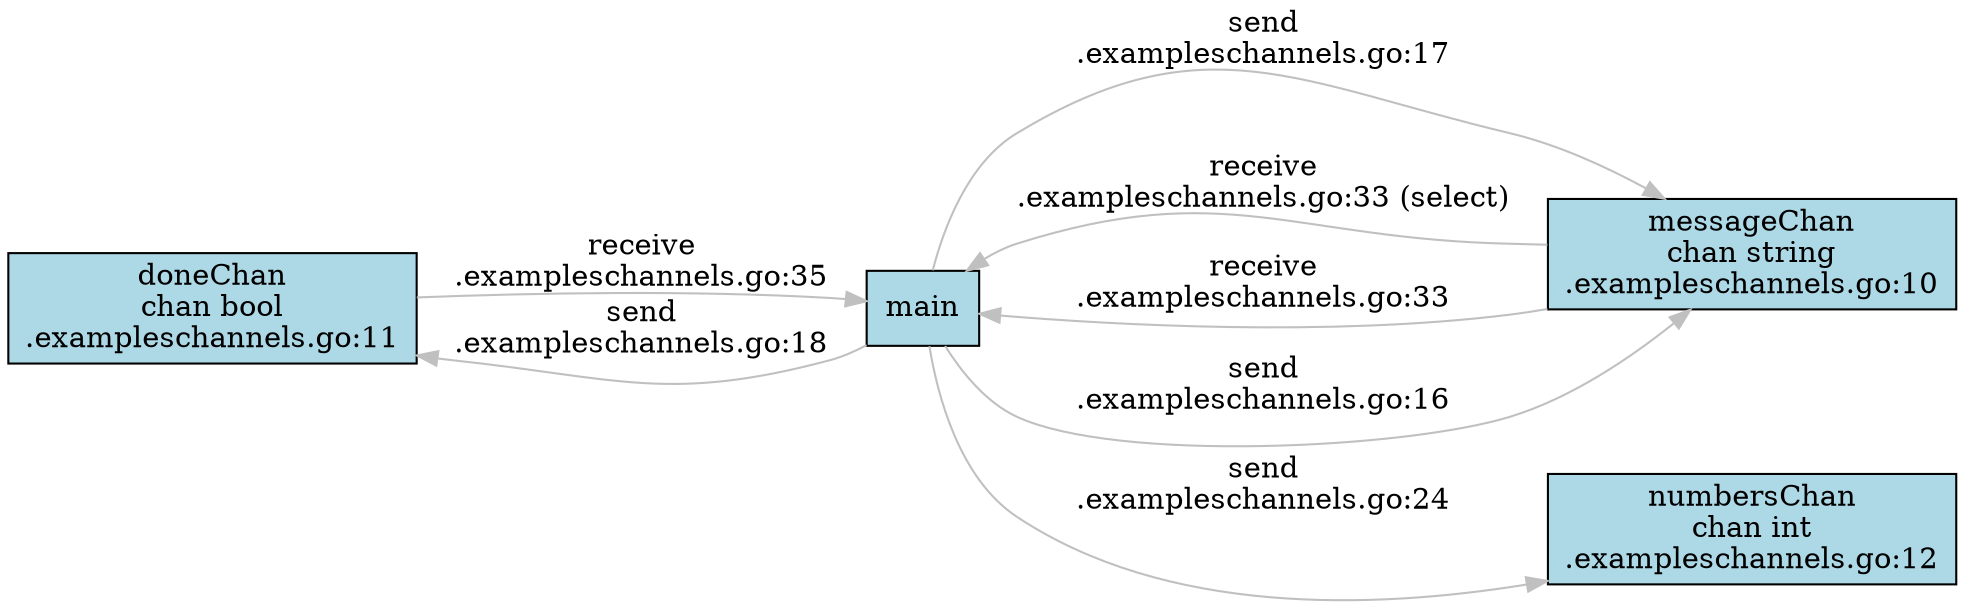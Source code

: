 digraph ChannelFlow {
  rankdir=LR;
  node [shape=box, style=filled, fillcolor=lightblue];
  edge [color=gray];

  doneChan [label="doneChan\nchan bool\n.\examples\channels.go:11"];
  numbersChan [label="numbersChan\nchan int\n.\examples\channels.go:12"];
  messageChan [label="messageChan\nchan string\n.\examples\channels.go:10"];
  main -> doneChan [label="send\n.\examples\channels.go:18"];
  doneChan -> main [label="receive\n.\examples\channels.go:35"];
  main -> numbersChan [label="send\n.\examples\channels.go:24"];
  main -> messageChan [label="send\n.\examples\channels.go:16"];
  main -> messageChan [label="send\n.\examples\channels.go:17"];
  messageChan -> main [label="receive\n.\examples\channels.go:33 (select)"];
  messageChan -> main [label="receive\n.\examples\channels.go:33"];
}
